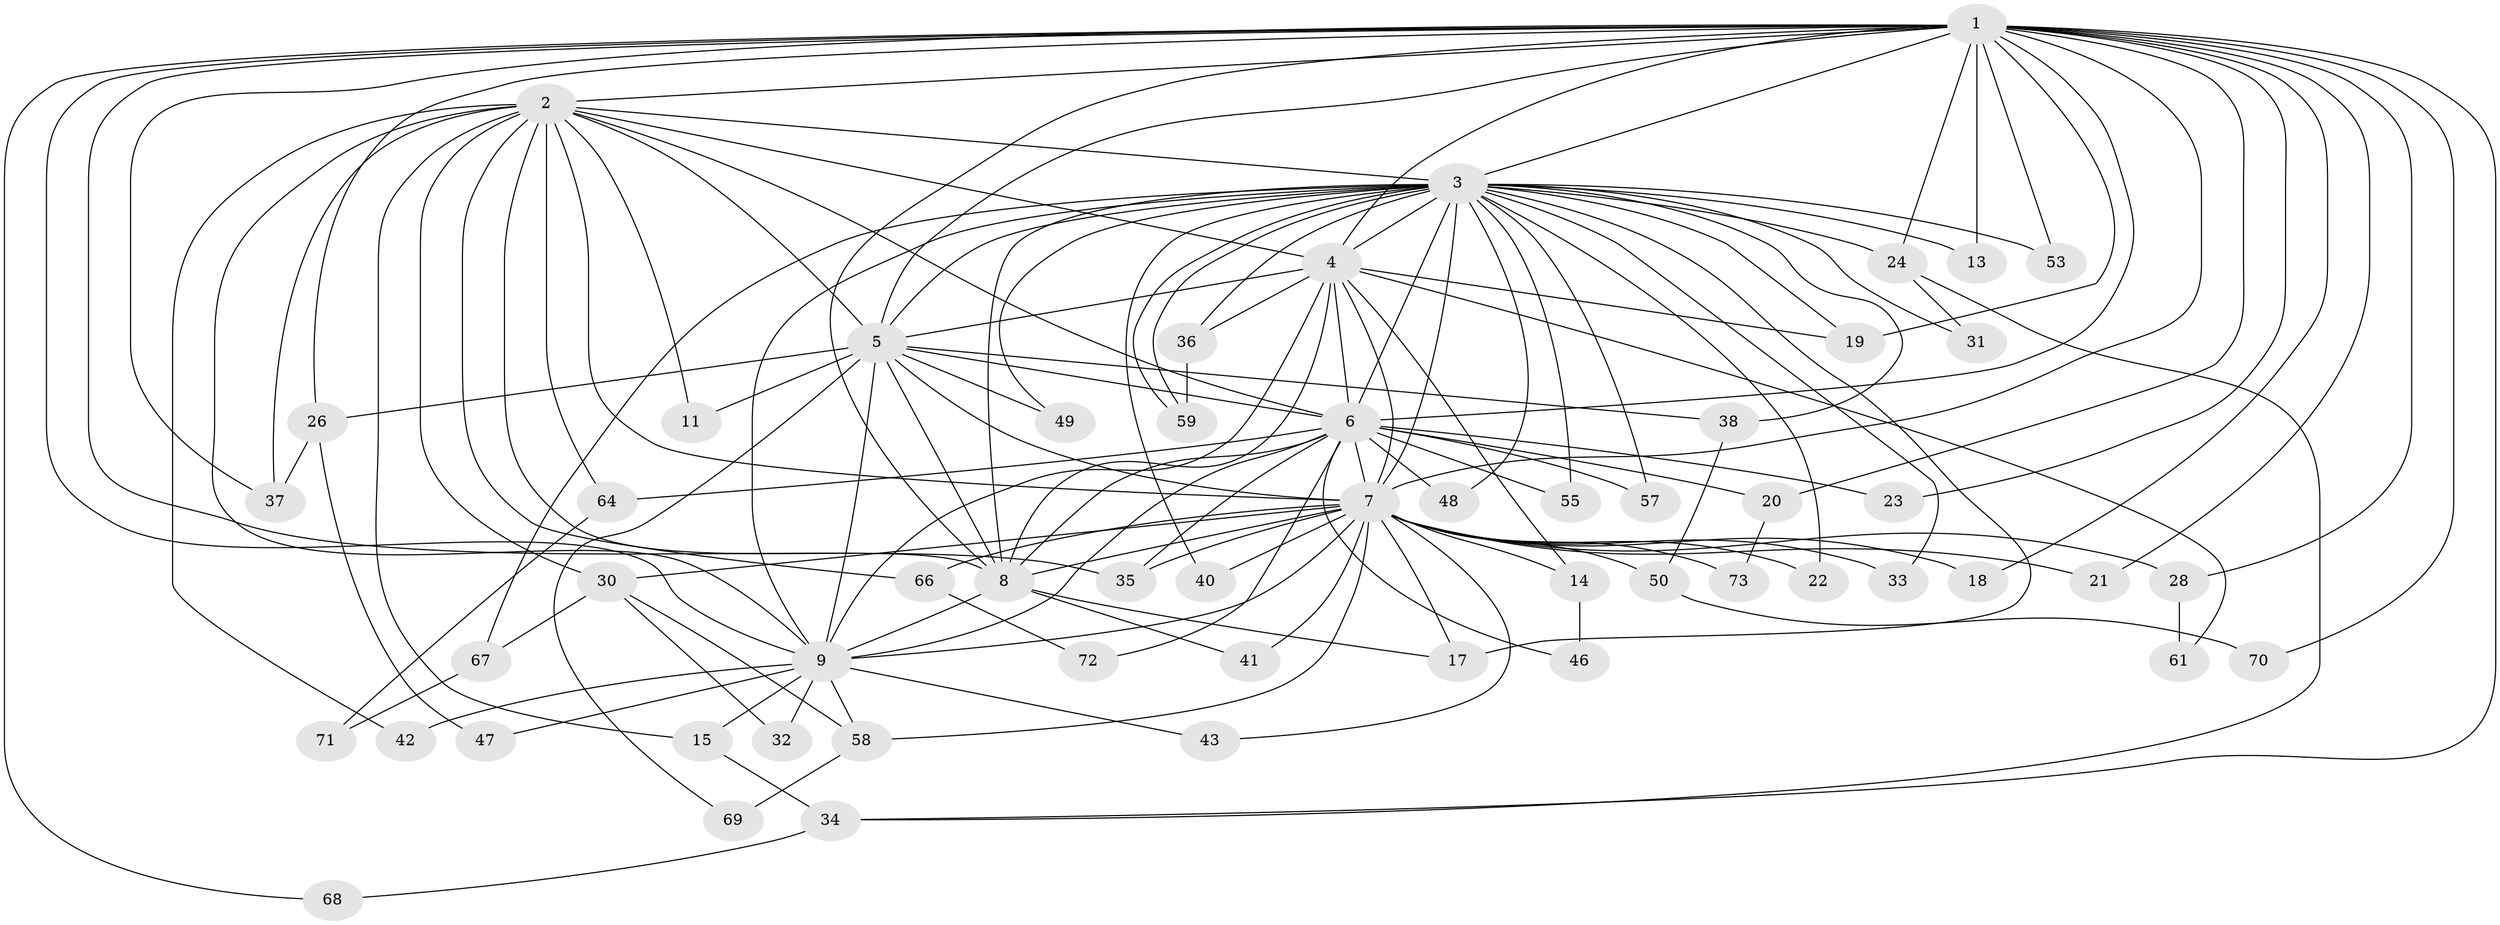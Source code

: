 // original degree distribution, {25: 0.013513513513513514, 17: 0.02702702702702703, 27: 0.02702702702702703, 13: 0.02702702702702703, 14: 0.013513513513513514, 9: 0.013513513513513514, 18: 0.013513513513513514, 2: 0.5135135135135135, 5: 0.04054054054054054, 3: 0.25675675675675674, 6: 0.013513513513513514, 4: 0.04054054054054054}
// Generated by graph-tools (version 1.1) at 2025/41/03/06/25 10:41:42]
// undirected, 56 vertices, 137 edges
graph export_dot {
graph [start="1"]
  node [color=gray90,style=filled];
  1 [super="+39"];
  2 [super="+60"];
  3 [super="+16"];
  4 [super="+27"];
  5 [super="+25"];
  6 [super="+10"];
  7 [super="+12"];
  8 [super="+54"];
  9 [super="+52"];
  11;
  13;
  14;
  15 [super="+56"];
  17 [super="+29"];
  18;
  19;
  20;
  21;
  22;
  23;
  24;
  26 [super="+44"];
  28;
  30 [super="+74"];
  31;
  32;
  33;
  34;
  35 [super="+51"];
  36 [super="+45"];
  37;
  38;
  40;
  41;
  42;
  43;
  46;
  47;
  48 [super="+62"];
  49;
  50;
  53;
  55;
  57;
  58 [super="+65"];
  59 [super="+63"];
  61;
  64;
  66;
  67;
  68;
  69;
  70;
  71;
  72;
  73;
  1 -- 2;
  1 -- 3;
  1 -- 4;
  1 -- 5;
  1 -- 6 [weight=2];
  1 -- 7;
  1 -- 8 [weight=2];
  1 -- 9;
  1 -- 13;
  1 -- 18;
  1 -- 19;
  1 -- 20;
  1 -- 21;
  1 -- 23;
  1 -- 24;
  1 -- 26;
  1 -- 28;
  1 -- 34;
  1 -- 37;
  1 -- 53;
  1 -- 68;
  1 -- 70;
  1 -- 35;
  2 -- 3;
  2 -- 4;
  2 -- 5;
  2 -- 6 [weight=2];
  2 -- 7;
  2 -- 8;
  2 -- 9 [weight=2];
  2 -- 11;
  2 -- 15;
  2 -- 30;
  2 -- 37;
  2 -- 42;
  2 -- 64;
  2 -- 66;
  3 -- 4;
  3 -- 5 [weight=2];
  3 -- 6 [weight=2];
  3 -- 7 [weight=2];
  3 -- 8 [weight=2];
  3 -- 9;
  3 -- 13;
  3 -- 17;
  3 -- 19;
  3 -- 31;
  3 -- 36;
  3 -- 38;
  3 -- 40;
  3 -- 48 [weight=2];
  3 -- 49;
  3 -- 53;
  3 -- 55;
  3 -- 57;
  3 -- 59;
  3 -- 59;
  3 -- 67;
  3 -- 33;
  3 -- 22;
  3 -- 24;
  4 -- 5;
  4 -- 6 [weight=2];
  4 -- 7;
  4 -- 8;
  4 -- 9;
  4 -- 14;
  4 -- 36 [weight=2];
  4 -- 61;
  4 -- 19;
  5 -- 6 [weight=2];
  5 -- 7;
  5 -- 8;
  5 -- 9;
  5 -- 11;
  5 -- 38;
  5 -- 49;
  5 -- 69;
  5 -- 26;
  6 -- 7 [weight=2];
  6 -- 8 [weight=2];
  6 -- 9 [weight=2];
  6 -- 64;
  6 -- 35;
  6 -- 72;
  6 -- 46;
  6 -- 20;
  6 -- 55;
  6 -- 23;
  6 -- 57;
  6 -- 48;
  7 -- 8;
  7 -- 9 [weight=2];
  7 -- 14;
  7 -- 18;
  7 -- 21;
  7 -- 22;
  7 -- 28;
  7 -- 30;
  7 -- 33;
  7 -- 40;
  7 -- 41;
  7 -- 43;
  7 -- 58 [weight=2];
  7 -- 66;
  7 -- 73;
  7 -- 50;
  7 -- 35;
  7 -- 17;
  8 -- 9;
  8 -- 17;
  8 -- 41;
  9 -- 15;
  9 -- 32;
  9 -- 42;
  9 -- 43;
  9 -- 47;
  9 -- 58;
  14 -- 46;
  15 -- 34;
  20 -- 73;
  24 -- 31;
  24 -- 34;
  26 -- 47;
  26 -- 37;
  28 -- 61;
  30 -- 32;
  30 -- 67;
  30 -- 58;
  34 -- 68;
  36 -- 59;
  38 -- 50;
  50 -- 70;
  58 -- 69;
  64 -- 71;
  66 -- 72;
  67 -- 71;
}
